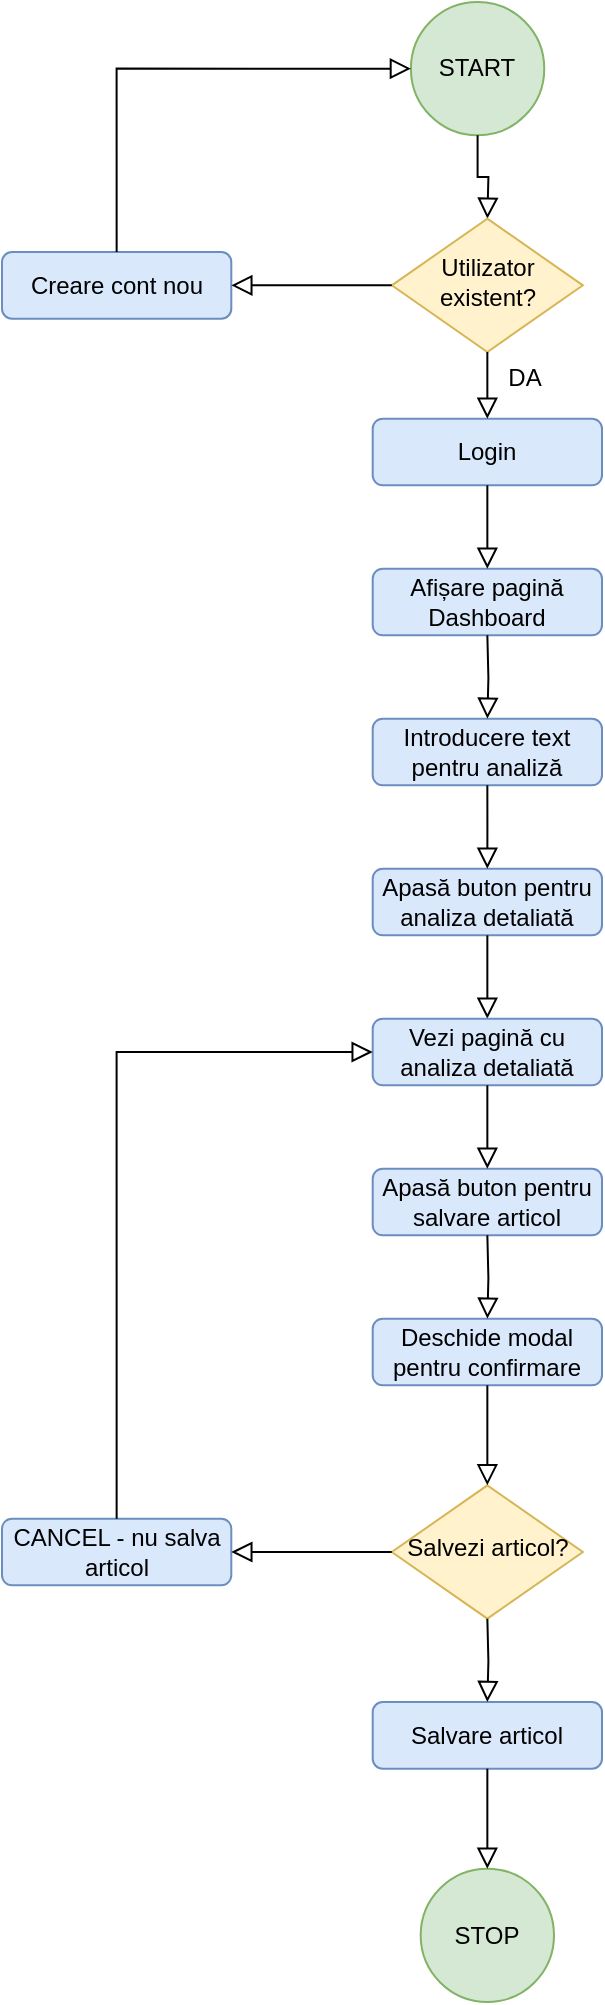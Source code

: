 <mxfile version="20.2.7" type="device"><diagram id="C5RBs43oDa-KdzZeNtuy" name="Page-1"><mxGraphModel dx="2355" dy="1515" grid="1" gridSize="10" guides="1" tooltips="1" connect="1" arrows="1" fold="1" page="1" pageScale="1" pageWidth="827" pageHeight="1169" math="0" shadow="0"><root><mxCell id="WIyWlLk6GJQsqaUBKTNV-0"/><mxCell id="WIyWlLk6GJQsqaUBKTNV-1" parent="WIyWlLk6GJQsqaUBKTNV-0"/><mxCell id="BJj-5AQUznMFQwph66Kg-43" value="" style="group" vertex="1" connectable="0" parent="WIyWlLk6GJQsqaUBKTNV-1"><mxGeometry x="330" y="90" width="300" height="1000" as="geometry"/></mxCell><mxCell id="WIyWlLk6GJQsqaUBKTNV-3" value="Login" style="rounded=1;whiteSpace=wrap;html=1;fontSize=12;glass=0;strokeWidth=1;shadow=0;fillColor=#dae8fc;strokeColor=#6c8ebf;" parent="BJj-5AQUznMFQwph66Kg-43" vertex="1"><mxGeometry x="185.35" y="208.333" width="114.65" height="33.333" as="geometry"/></mxCell><mxCell id="BJj-5AQUznMFQwph66Kg-0" value="START" style="ellipse;whiteSpace=wrap;html=1;aspect=fixed;fillColor=#d5e8d4;strokeColor=#82b366;" vertex="1" parent="BJj-5AQUznMFQwph66Kg-43"><mxGeometry x="204.459" width="66.667" height="66.667" as="geometry"/></mxCell><mxCell id="BJj-5AQUznMFQwph66Kg-3" value="" style="rounded=0;html=1;jettySize=auto;orthogonalLoop=1;fontSize=11;endArrow=block;endFill=0;endSize=8;strokeWidth=1;shadow=0;labelBackgroundColor=none;edgeStyle=orthogonalEdgeStyle;exitX=0.5;exitY=1;exitDx=0;exitDy=0;" edge="1" parent="BJj-5AQUznMFQwph66Kg-43" source="BJj-5AQUznMFQwph66Kg-0"><mxGeometry relative="1" as="geometry"><mxPoint x="191.083" y="216.667" as="sourcePoint"/><mxPoint x="242.675" y="108.333" as="targetPoint"/></mxGeometry></mxCell><mxCell id="BJj-5AQUznMFQwph66Kg-4" value="Afișare pagină Dashboard" style="rounded=1;whiteSpace=wrap;html=1;fontSize=12;glass=0;strokeWidth=1;shadow=0;fillColor=#dae8fc;strokeColor=#6c8ebf;" vertex="1" parent="BJj-5AQUznMFQwph66Kg-43"><mxGeometry x="185.35" y="283.333" width="114.65" height="33.333" as="geometry"/></mxCell><mxCell id="BJj-5AQUznMFQwph66Kg-5" value="" style="rounded=0;html=1;jettySize=auto;orthogonalLoop=1;fontSize=11;endArrow=block;endFill=0;endSize=8;strokeWidth=1;shadow=0;labelBackgroundColor=none;edgeStyle=orthogonalEdgeStyle;exitX=0.5;exitY=1;exitDx=0;exitDy=0;entryX=0.5;entryY=0;entryDx=0;entryDy=0;" edge="1" parent="BJj-5AQUznMFQwph66Kg-43" source="WIyWlLk6GJQsqaUBKTNV-3" target="BJj-5AQUznMFQwph66Kg-4"><mxGeometry relative="1" as="geometry"><mxPoint x="237.946" y="258.333" as="sourcePoint"/><mxPoint x="242.675" y="283.333" as="targetPoint"/></mxGeometry></mxCell><mxCell id="BJj-5AQUznMFQwph66Kg-7" value="Utilizator existent?" style="rhombus;whiteSpace=wrap;html=1;shadow=0;fontFamily=Helvetica;fontSize=12;align=center;strokeWidth=1;spacing=6;spacingTop=-4;fillColor=#fff2cc;strokeColor=#d6b656;" vertex="1" parent="BJj-5AQUznMFQwph66Kg-43"><mxGeometry x="194.904" y="108.333" width="95.541" height="66.667" as="geometry"/></mxCell><mxCell id="BJj-5AQUznMFQwph66Kg-8" value="" style="rounded=0;html=1;jettySize=auto;orthogonalLoop=1;fontSize=11;endArrow=block;endFill=0;endSize=8;strokeWidth=1;shadow=0;labelBackgroundColor=none;edgeStyle=orthogonalEdgeStyle;exitX=0.5;exitY=1;exitDx=0;exitDy=0;entryX=0.5;entryY=0;entryDx=0;entryDy=0;" edge="1" parent="BJj-5AQUznMFQwph66Kg-43" source="BJj-5AQUznMFQwph66Kg-7" target="WIyWlLk6GJQsqaUBKTNV-3"><mxGeometry relative="1" as="geometry"><mxPoint x="252.229" y="75" as="sourcePoint"/><mxPoint x="252.229" y="116.667" as="targetPoint"/></mxGeometry></mxCell><mxCell id="BJj-5AQUznMFQwph66Kg-9" value="DA" style="text;html=1;strokeColor=none;fillColor=none;align=center;verticalAlign=middle;whiteSpace=wrap;rounded=0;" vertex="1" parent="BJj-5AQUznMFQwph66Kg-43"><mxGeometry x="233.121" y="175" width="57.325" height="25" as="geometry"/></mxCell><mxCell id="BJj-5AQUznMFQwph66Kg-10" value="STOP" style="ellipse;whiteSpace=wrap;html=1;aspect=fixed;fillColor=#d5e8d4;strokeColor=#82b366;" vertex="1" parent="BJj-5AQUznMFQwph66Kg-43"><mxGeometry x="209.339" y="933.333" width="66.667" height="66.667" as="geometry"/></mxCell><mxCell id="BJj-5AQUznMFQwph66Kg-11" value="Creare cont nou" style="rounded=1;whiteSpace=wrap;html=1;fontSize=12;glass=0;strokeWidth=1;shadow=0;fillColor=#dae8fc;strokeColor=#6c8ebf;" vertex="1" parent="BJj-5AQUznMFQwph66Kg-43"><mxGeometry y="125" width="114.65" height="33.333" as="geometry"/></mxCell><mxCell id="BJj-5AQUznMFQwph66Kg-12" value="" style="rounded=0;html=1;jettySize=auto;orthogonalLoop=1;fontSize=11;endArrow=block;endFill=0;endSize=8;strokeWidth=1;shadow=0;labelBackgroundColor=none;edgeStyle=orthogonalEdgeStyle;exitX=0;exitY=0.5;exitDx=0;exitDy=0;entryX=1;entryY=0.5;entryDx=0;entryDy=0;" edge="1" parent="BJj-5AQUznMFQwph66Kg-43" source="BJj-5AQUznMFQwph66Kg-7" target="BJj-5AQUznMFQwph66Kg-11"><mxGeometry relative="1" as="geometry"><mxPoint x="252.229" y="250" as="sourcePoint"/><mxPoint x="252.229" y="291.667" as="targetPoint"/></mxGeometry></mxCell><mxCell id="BJj-5AQUznMFQwph66Kg-13" value="" style="rounded=0;html=1;jettySize=auto;orthogonalLoop=1;fontSize=11;endArrow=block;endFill=0;endSize=8;strokeWidth=1;shadow=0;labelBackgroundColor=none;edgeStyle=orthogonalEdgeStyle;exitX=0.5;exitY=0;exitDx=0;exitDy=0;entryX=0;entryY=0.5;entryDx=0;entryDy=0;" edge="1" parent="BJj-5AQUznMFQwph66Kg-43" source="BJj-5AQUznMFQwph66Kg-11" target="BJj-5AQUznMFQwph66Kg-0"><mxGeometry relative="1" as="geometry"><mxPoint x="204.459" y="150" as="sourcePoint"/><mxPoint x="124.204" y="150" as="targetPoint"/></mxGeometry></mxCell><mxCell id="BJj-5AQUznMFQwph66Kg-14" value="Introducere text pentru analiză" style="rounded=1;whiteSpace=wrap;html=1;fontSize=12;glass=0;strokeWidth=1;shadow=0;fillColor=#dae8fc;strokeColor=#6c8ebf;" vertex="1" parent="BJj-5AQUznMFQwph66Kg-43"><mxGeometry x="185.35" y="358.333" width="114.65" height="33.333" as="geometry"/></mxCell><mxCell id="BJj-5AQUznMFQwph66Kg-15" value="" style="rounded=0;html=1;jettySize=auto;orthogonalLoop=1;fontSize=11;endArrow=block;endFill=0;endSize=8;strokeWidth=1;shadow=0;labelBackgroundColor=none;edgeStyle=orthogonalEdgeStyle;exitX=0.5;exitY=1;exitDx=0;exitDy=0;entryX=0.5;entryY=0;entryDx=0;entryDy=0;" edge="1" parent="BJj-5AQUznMFQwph66Kg-43" target="BJj-5AQUznMFQwph66Kg-14"><mxGeometry relative="1" as="geometry"><mxPoint x="242.675" y="316.667" as="sourcePoint"/><mxPoint x="242.675" y="358.333" as="targetPoint"/></mxGeometry></mxCell><mxCell id="BJj-5AQUznMFQwph66Kg-16" value="Apasă buton pentru analiza detaliată" style="rounded=1;whiteSpace=wrap;html=1;fontSize=12;glass=0;strokeWidth=1;shadow=0;fillColor=#dae8fc;strokeColor=#6c8ebf;" vertex="1" parent="BJj-5AQUznMFQwph66Kg-43"><mxGeometry x="185.35" y="433.333" width="114.65" height="33.333" as="geometry"/></mxCell><mxCell id="BJj-5AQUznMFQwph66Kg-20" value="" style="rounded=0;html=1;jettySize=auto;orthogonalLoop=1;fontSize=11;endArrow=block;endFill=0;endSize=8;strokeWidth=1;shadow=0;labelBackgroundColor=none;edgeStyle=orthogonalEdgeStyle;exitX=0.5;exitY=1;exitDx=0;exitDy=0;entryX=0.5;entryY=0;entryDx=0;entryDy=0;" edge="1" parent="BJj-5AQUznMFQwph66Kg-43"><mxGeometry relative="1" as="geometry"><mxPoint x="242.675" y="466.667" as="sourcePoint"/><mxPoint x="242.675" y="508.333" as="targetPoint"/></mxGeometry></mxCell><mxCell id="BJj-5AQUznMFQwph66Kg-25" value="" style="rounded=0;html=1;jettySize=auto;orthogonalLoop=1;fontSize=11;endArrow=block;endFill=0;endSize=8;strokeWidth=1;shadow=0;labelBackgroundColor=none;edgeStyle=orthogonalEdgeStyle;exitX=0.5;exitY=1;exitDx=0;exitDy=0;" edge="1" parent="BJj-5AQUznMFQwph66Kg-43" source="BJj-5AQUznMFQwph66Kg-14"><mxGeometry relative="1" as="geometry"><mxPoint x="252.229" y="475" as="sourcePoint"/><mxPoint x="242.675" y="433.333" as="targetPoint"/></mxGeometry></mxCell><mxCell id="BJj-5AQUznMFQwph66Kg-28" value="Apasă buton pentru salvare articol" style="rounded=1;whiteSpace=wrap;html=1;fontSize=12;glass=0;strokeWidth=1;shadow=0;fillColor=#dae8fc;strokeColor=#6c8ebf;" vertex="1" parent="BJj-5AQUznMFQwph66Kg-43"><mxGeometry x="185.35" y="583.333" width="114.65" height="33.333" as="geometry"/></mxCell><mxCell id="BJj-5AQUznMFQwph66Kg-29" value="Deschide modal pentru confirmare" style="rounded=1;whiteSpace=wrap;html=1;fontSize=12;glass=0;strokeWidth=1;shadow=0;fillColor=#dae8fc;strokeColor=#6c8ebf;" vertex="1" parent="BJj-5AQUznMFQwph66Kg-43"><mxGeometry x="185.35" y="658.333" width="114.65" height="33.333" as="geometry"/></mxCell><mxCell id="BJj-5AQUznMFQwph66Kg-30" value="" style="rounded=0;html=1;jettySize=auto;orthogonalLoop=1;fontSize=11;endArrow=block;endFill=0;endSize=8;strokeWidth=1;shadow=0;labelBackgroundColor=none;edgeStyle=orthogonalEdgeStyle;exitX=0.5;exitY=1;exitDx=0;exitDy=0;entryX=0.5;entryY=0;entryDx=0;entryDy=0;" edge="1" parent="BJj-5AQUznMFQwph66Kg-43" target="BJj-5AQUznMFQwph66Kg-29"><mxGeometry relative="1" as="geometry"><mxPoint x="242.675" y="616.667" as="sourcePoint"/><mxPoint x="242.675" y="658.333" as="targetPoint"/></mxGeometry></mxCell><mxCell id="BJj-5AQUznMFQwph66Kg-31" value="Salvezi articol?" style="rhombus;whiteSpace=wrap;html=1;shadow=0;fontFamily=Helvetica;fontSize=12;align=center;strokeWidth=1;spacing=6;spacingTop=-4;fillColor=#fff2cc;strokeColor=#d6b656;" vertex="1" parent="BJj-5AQUznMFQwph66Kg-43"><mxGeometry x="194.904" y="741.667" width="95.541" height="66.667" as="geometry"/></mxCell><mxCell id="BJj-5AQUznMFQwph66Kg-32" value="" style="rounded=0;html=1;jettySize=auto;orthogonalLoop=1;fontSize=11;endArrow=block;endFill=0;endSize=8;strokeWidth=1;shadow=0;labelBackgroundColor=none;edgeStyle=orthogonalEdgeStyle;exitX=0.5;exitY=1;exitDx=0;exitDy=0;entryX=0.5;entryY=0;entryDx=0;entryDy=0;" edge="1" parent="BJj-5AQUznMFQwph66Kg-43" source="BJj-5AQUznMFQwph66Kg-29" target="BJj-5AQUznMFQwph66Kg-31"><mxGeometry relative="1" as="geometry"><mxPoint x="252.229" y="625" as="sourcePoint"/><mxPoint x="252.229" y="666.667" as="targetPoint"/></mxGeometry></mxCell><mxCell id="BJj-5AQUznMFQwph66Kg-33" value="Vezi pagină cu analiza detaliată" style="rounded=1;whiteSpace=wrap;html=1;fontSize=12;glass=0;strokeWidth=1;shadow=0;fillColor=#dae8fc;strokeColor=#6c8ebf;" vertex="1" parent="BJj-5AQUznMFQwph66Kg-43"><mxGeometry x="185.35" y="508.333" width="114.65" height="33.333" as="geometry"/></mxCell><mxCell id="BJj-5AQUznMFQwph66Kg-34" value="" style="rounded=0;html=1;jettySize=auto;orthogonalLoop=1;fontSize=11;endArrow=block;endFill=0;endSize=8;strokeWidth=1;shadow=0;labelBackgroundColor=none;edgeStyle=orthogonalEdgeStyle;exitX=0.5;exitY=1;exitDx=0;exitDy=0;entryX=0.5;entryY=0;entryDx=0;entryDy=0;" edge="1" parent="BJj-5AQUznMFQwph66Kg-43"><mxGeometry relative="1" as="geometry"><mxPoint x="242.675" y="541.667" as="sourcePoint"/><mxPoint x="242.675" y="583.333" as="targetPoint"/></mxGeometry></mxCell><mxCell id="BJj-5AQUznMFQwph66Kg-35" value="CANCEL - nu salva articol" style="rounded=1;whiteSpace=wrap;html=1;fontSize=12;glass=0;strokeWidth=1;shadow=0;fillColor=#dae8fc;strokeColor=#6c8ebf;" vertex="1" parent="BJj-5AQUznMFQwph66Kg-43"><mxGeometry y="758.333" width="114.65" height="33.333" as="geometry"/></mxCell><mxCell id="BJj-5AQUznMFQwph66Kg-36" value="" style="rounded=0;html=1;jettySize=auto;orthogonalLoop=1;fontSize=11;endArrow=block;endFill=0;endSize=8;strokeWidth=1;shadow=0;labelBackgroundColor=none;edgeStyle=orthogonalEdgeStyle;entryX=1;entryY=0.5;entryDx=0;entryDy=0;exitX=0;exitY=0.5;exitDx=0;exitDy=0;" edge="1" parent="BJj-5AQUznMFQwph66Kg-43" target="BJj-5AQUznMFQwph66Kg-35" source="BJj-5AQUznMFQwph66Kg-31"><mxGeometry relative="1" as="geometry"><mxPoint x="181.529" y="775" as="sourcePoint"/><mxPoint x="152.866" y="775" as="targetPoint"/></mxGeometry></mxCell><mxCell id="BJj-5AQUznMFQwph66Kg-37" value="" style="rounded=0;html=1;jettySize=auto;orthogonalLoop=1;fontSize=11;endArrow=block;endFill=0;endSize=8;strokeWidth=1;shadow=0;labelBackgroundColor=none;edgeStyle=orthogonalEdgeStyle;exitX=0.5;exitY=0;exitDx=0;exitDy=0;entryX=0;entryY=0.5;entryDx=0;entryDy=0;" edge="1" parent="BJj-5AQUznMFQwph66Kg-43" source="BJj-5AQUznMFQwph66Kg-35" target="BJj-5AQUznMFQwph66Kg-33"><mxGeometry relative="1" as="geometry"><mxPoint x="166.242" y="775" as="sourcePoint"/><mxPoint x="166.242" y="658.333" as="targetPoint"/></mxGeometry></mxCell><mxCell id="BJj-5AQUznMFQwph66Kg-39" value="Salvare articol" style="rounded=1;whiteSpace=wrap;html=1;fontSize=12;glass=0;strokeWidth=1;shadow=0;fillColor=#dae8fc;strokeColor=#6c8ebf;" vertex="1" parent="BJj-5AQUznMFQwph66Kg-43"><mxGeometry x="185.35" y="850" width="114.65" height="33.333" as="geometry"/></mxCell><mxCell id="BJj-5AQUznMFQwph66Kg-40" value="" style="rounded=0;html=1;jettySize=auto;orthogonalLoop=1;fontSize=11;endArrow=block;endFill=0;endSize=8;strokeWidth=1;shadow=0;labelBackgroundColor=none;edgeStyle=orthogonalEdgeStyle;exitX=0.5;exitY=1;exitDx=0;exitDy=0;entryX=0.5;entryY=0;entryDx=0;entryDy=0;" edge="1" parent="BJj-5AQUznMFQwph66Kg-43" target="BJj-5AQUznMFQwph66Kg-39"><mxGeometry relative="1" as="geometry"><mxPoint x="242.675" y="808.333" as="sourcePoint"/><mxPoint x="242.675" y="850" as="targetPoint"/></mxGeometry></mxCell><mxCell id="BJj-5AQUznMFQwph66Kg-41" value="" style="rounded=0;html=1;jettySize=auto;orthogonalLoop=1;fontSize=11;endArrow=block;endFill=0;endSize=8;strokeWidth=1;shadow=0;labelBackgroundColor=none;edgeStyle=orthogonalEdgeStyle;exitX=0.5;exitY=1;exitDx=0;exitDy=0;entryX=0.5;entryY=0;entryDx=0;entryDy=0;" edge="1" parent="BJj-5AQUznMFQwph66Kg-43" source="BJj-5AQUznMFQwph66Kg-39" target="BJj-5AQUznMFQwph66Kg-10"><mxGeometry relative="1" as="geometry"><mxPoint x="252.229" y="816.667" as="sourcePoint"/><mxPoint x="252.229" y="858.333" as="targetPoint"/></mxGeometry></mxCell></root></mxGraphModel></diagram></mxfile>